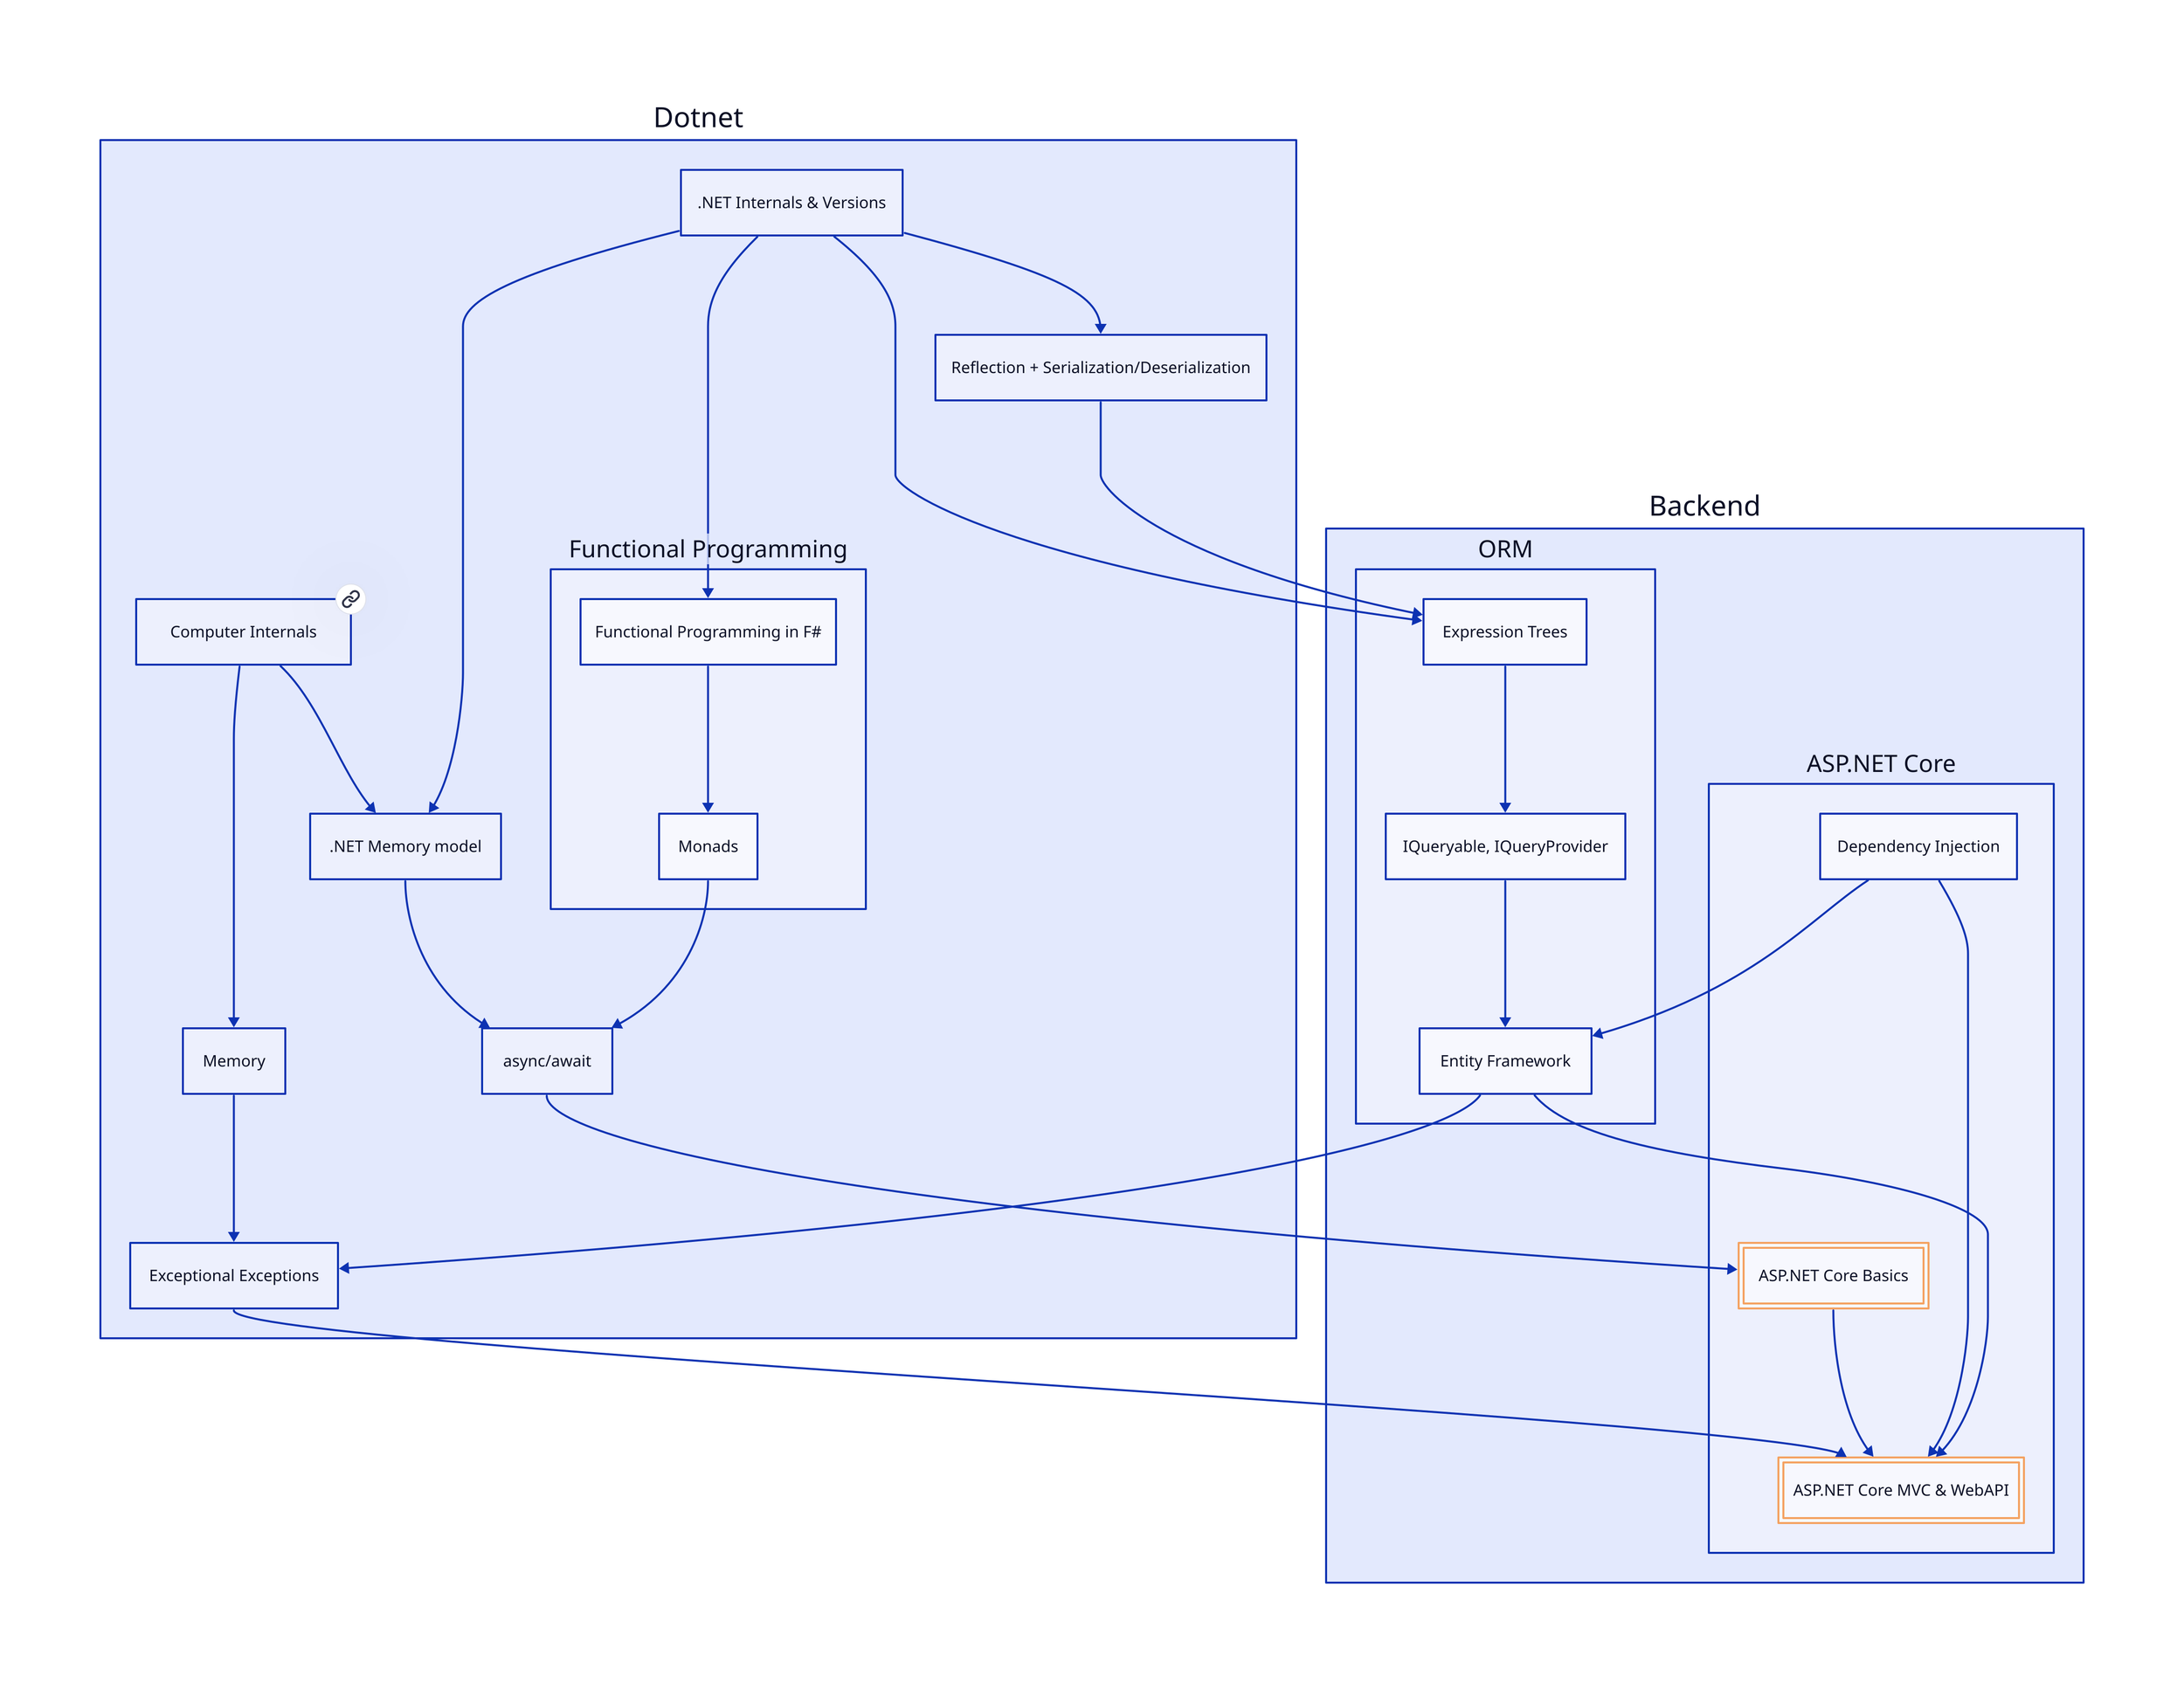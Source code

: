 classes {
    goal {
        style: {
            double-border: true
            stroke: "#f4a261"
        }
    }
}

dotnet: Dotnet
dotnet.fp: Functional Programming


back: Backend
back.aspnet: ASP.NET Core
back.orm: ORM

dotnet.s21-1: Computer Internals {
    link: google.com
}

dotnet.s21-2: .NET Internals & Versions 

dotnet.s21-mm: .NET	Memory model
dotnet.s21-1 -> dotnet.s21-mm
dotnet.s21-2 -> dotnet.s21-mm

dotnet.fp.s21-4: Functional Programming in F\#
dotnet.s21-2 -> dotnet.fp.s21-4

dotnet.fp.s21-monads: Monads
dotnet.fp.s21-4 -> dotnet.fp.s21-monads

dotnet.s21-async: async/await
dotnet.s21-mm -> dotnet.s21-async
dotnet.fp.s21-monads -> dotnet.s21-async

dotnet.s21-reflection: Reflection + Serialization/Deserialization
dotnet.s21-2 -> dotnet.s21-reflection

back.aspnet.s21-w: ASP.NET Core Basics
back.aspnet.s21-w.class: goal
dotnet.s21-async -> back.aspnet.s21-w

back.aspnet.s21-di: Dependency Injection

back.orm.s21-et: Expression Trees
dotnet.s21-2 -> back.orm.s21-et
dotnet.s21-reflection -> back.orm.s21-et

back.orm.s21-q: IQueryable, IQueryProvider
back.orm.s21-et -> back.orm.s21-q

back.orm.s21-ef: Entity Framework
back.aspnet.s21-di -> back.orm.s21-ef
back.orm.s21-q -> back.orm.s21-ef

back.aspnet.s21-g: ASP.NET Core MVC & WebAPI
back.aspnet.s21-g.class: goal

dotnet.s21-exception -> back.aspnet.s21-g
back.aspnet.s21-w -> back.aspnet.s21-g
back.aspnet.s21-di -> back.aspnet.s21-g
back.orm.s21-ef -> back.aspnet.s21-g

#dotnet.s21-14: Dynamic 
#dotnet.s21-2 -> dotnet.s21-14

#dotnet.s21-15: Бенчмарки	

dotnet.s21-memory: Memory
dotnet.s21-1 -> dotnet.s21-memory

dotnet.s21-exception: Exceptional Exceptions
back.orm.s21-ef -> dotnet.s21-exception
dotnet.s21-memory -> dotnet.s21-exception